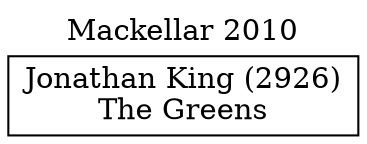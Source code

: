 // House preference flow
digraph "Jonathan King (2926)_Mackellar_2010" {
	graph [label="Mackellar 2010" labelloc=t mclimit=10]
	node [shape=box]
	"Jonathan King (2926)" [label="Jonathan King (2926)
The Greens"]
}

